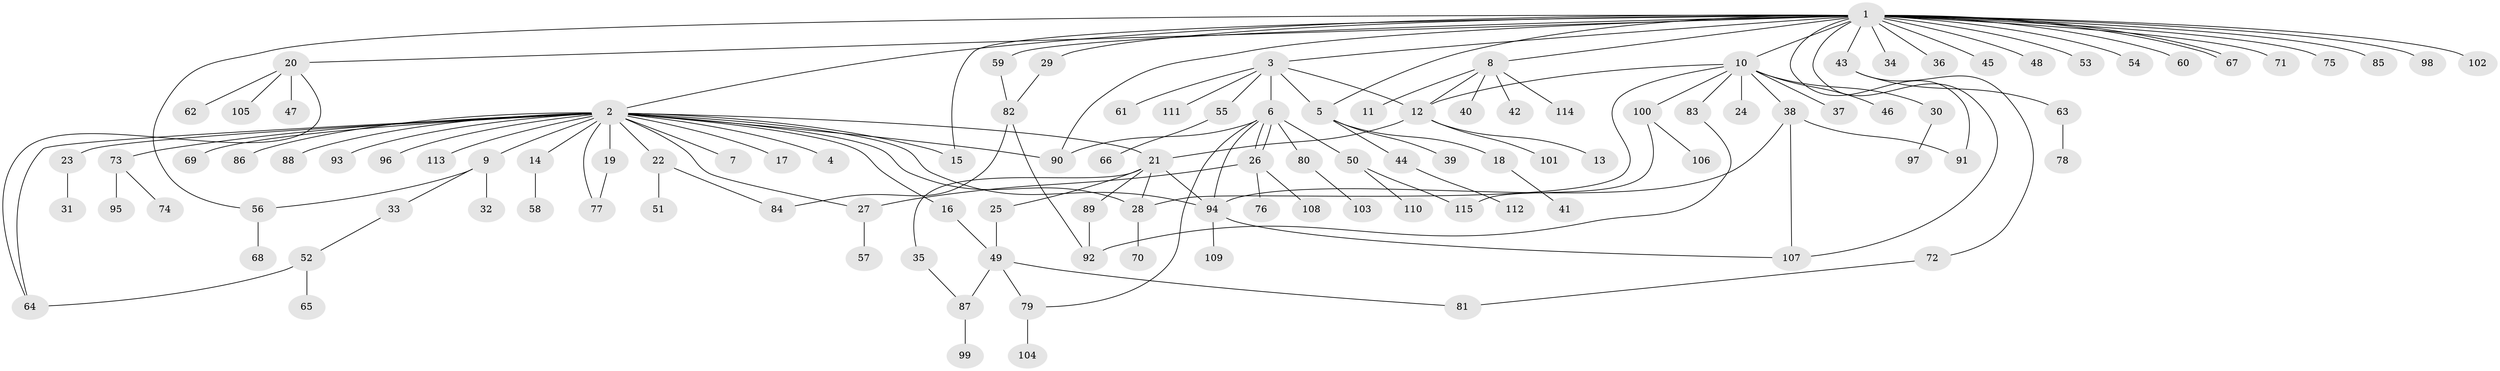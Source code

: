 // Generated by graph-tools (version 1.1) at 2025/01/03/09/25 03:01:57]
// undirected, 115 vertices, 145 edges
graph export_dot {
graph [start="1"]
  node [color=gray90,style=filled];
  1;
  2;
  3;
  4;
  5;
  6;
  7;
  8;
  9;
  10;
  11;
  12;
  13;
  14;
  15;
  16;
  17;
  18;
  19;
  20;
  21;
  22;
  23;
  24;
  25;
  26;
  27;
  28;
  29;
  30;
  31;
  32;
  33;
  34;
  35;
  36;
  37;
  38;
  39;
  40;
  41;
  42;
  43;
  44;
  45;
  46;
  47;
  48;
  49;
  50;
  51;
  52;
  53;
  54;
  55;
  56;
  57;
  58;
  59;
  60;
  61;
  62;
  63;
  64;
  65;
  66;
  67;
  68;
  69;
  70;
  71;
  72;
  73;
  74;
  75;
  76;
  77;
  78;
  79;
  80;
  81;
  82;
  83;
  84;
  85;
  86;
  87;
  88;
  89;
  90;
  91;
  92;
  93;
  94;
  95;
  96;
  97;
  98;
  99;
  100;
  101;
  102;
  103;
  104;
  105;
  106;
  107;
  108;
  109;
  110;
  111;
  112;
  113;
  114;
  115;
  1 -- 2;
  1 -- 3;
  1 -- 5;
  1 -- 8;
  1 -- 10;
  1 -- 15;
  1 -- 20;
  1 -- 29;
  1 -- 34;
  1 -- 36;
  1 -- 43;
  1 -- 45;
  1 -- 48;
  1 -- 53;
  1 -- 54;
  1 -- 56;
  1 -- 59;
  1 -- 60;
  1 -- 67;
  1 -- 67;
  1 -- 71;
  1 -- 75;
  1 -- 85;
  1 -- 90;
  1 -- 91;
  1 -- 98;
  1 -- 102;
  1 -- 107;
  2 -- 4;
  2 -- 7;
  2 -- 9;
  2 -- 14;
  2 -- 15;
  2 -- 16;
  2 -- 17;
  2 -- 19;
  2 -- 21;
  2 -- 22;
  2 -- 23;
  2 -- 27;
  2 -- 28;
  2 -- 64;
  2 -- 69;
  2 -- 73;
  2 -- 77;
  2 -- 86;
  2 -- 88;
  2 -- 90;
  2 -- 93;
  2 -- 94;
  2 -- 96;
  2 -- 113;
  3 -- 5;
  3 -- 6;
  3 -- 12;
  3 -- 55;
  3 -- 61;
  3 -- 111;
  5 -- 18;
  5 -- 39;
  5 -- 44;
  6 -- 26;
  6 -- 26;
  6 -- 50;
  6 -- 79;
  6 -- 80;
  6 -- 90;
  6 -- 94;
  8 -- 11;
  8 -- 12;
  8 -- 40;
  8 -- 42;
  8 -- 114;
  9 -- 32;
  9 -- 33;
  9 -- 56;
  10 -- 12;
  10 -- 24;
  10 -- 28;
  10 -- 30;
  10 -- 37;
  10 -- 38;
  10 -- 46;
  10 -- 83;
  10 -- 100;
  12 -- 13;
  12 -- 21;
  12 -- 101;
  14 -- 58;
  16 -- 49;
  18 -- 41;
  19 -- 77;
  20 -- 47;
  20 -- 62;
  20 -- 64;
  20 -- 105;
  21 -- 25;
  21 -- 28;
  21 -- 35;
  21 -- 89;
  21 -- 94;
  22 -- 51;
  22 -- 84;
  23 -- 31;
  25 -- 49;
  26 -- 27;
  26 -- 76;
  26 -- 108;
  27 -- 57;
  28 -- 70;
  29 -- 82;
  30 -- 97;
  33 -- 52;
  35 -- 87;
  38 -- 91;
  38 -- 94;
  38 -- 107;
  43 -- 63;
  43 -- 72;
  44 -- 112;
  49 -- 79;
  49 -- 81;
  49 -- 87;
  50 -- 110;
  50 -- 115;
  52 -- 64;
  52 -- 65;
  55 -- 66;
  56 -- 68;
  59 -- 82;
  63 -- 78;
  72 -- 81;
  73 -- 74;
  73 -- 95;
  79 -- 104;
  80 -- 103;
  82 -- 84;
  82 -- 92;
  83 -- 92;
  87 -- 99;
  89 -- 92;
  94 -- 107;
  94 -- 109;
  100 -- 106;
  100 -- 115;
}
